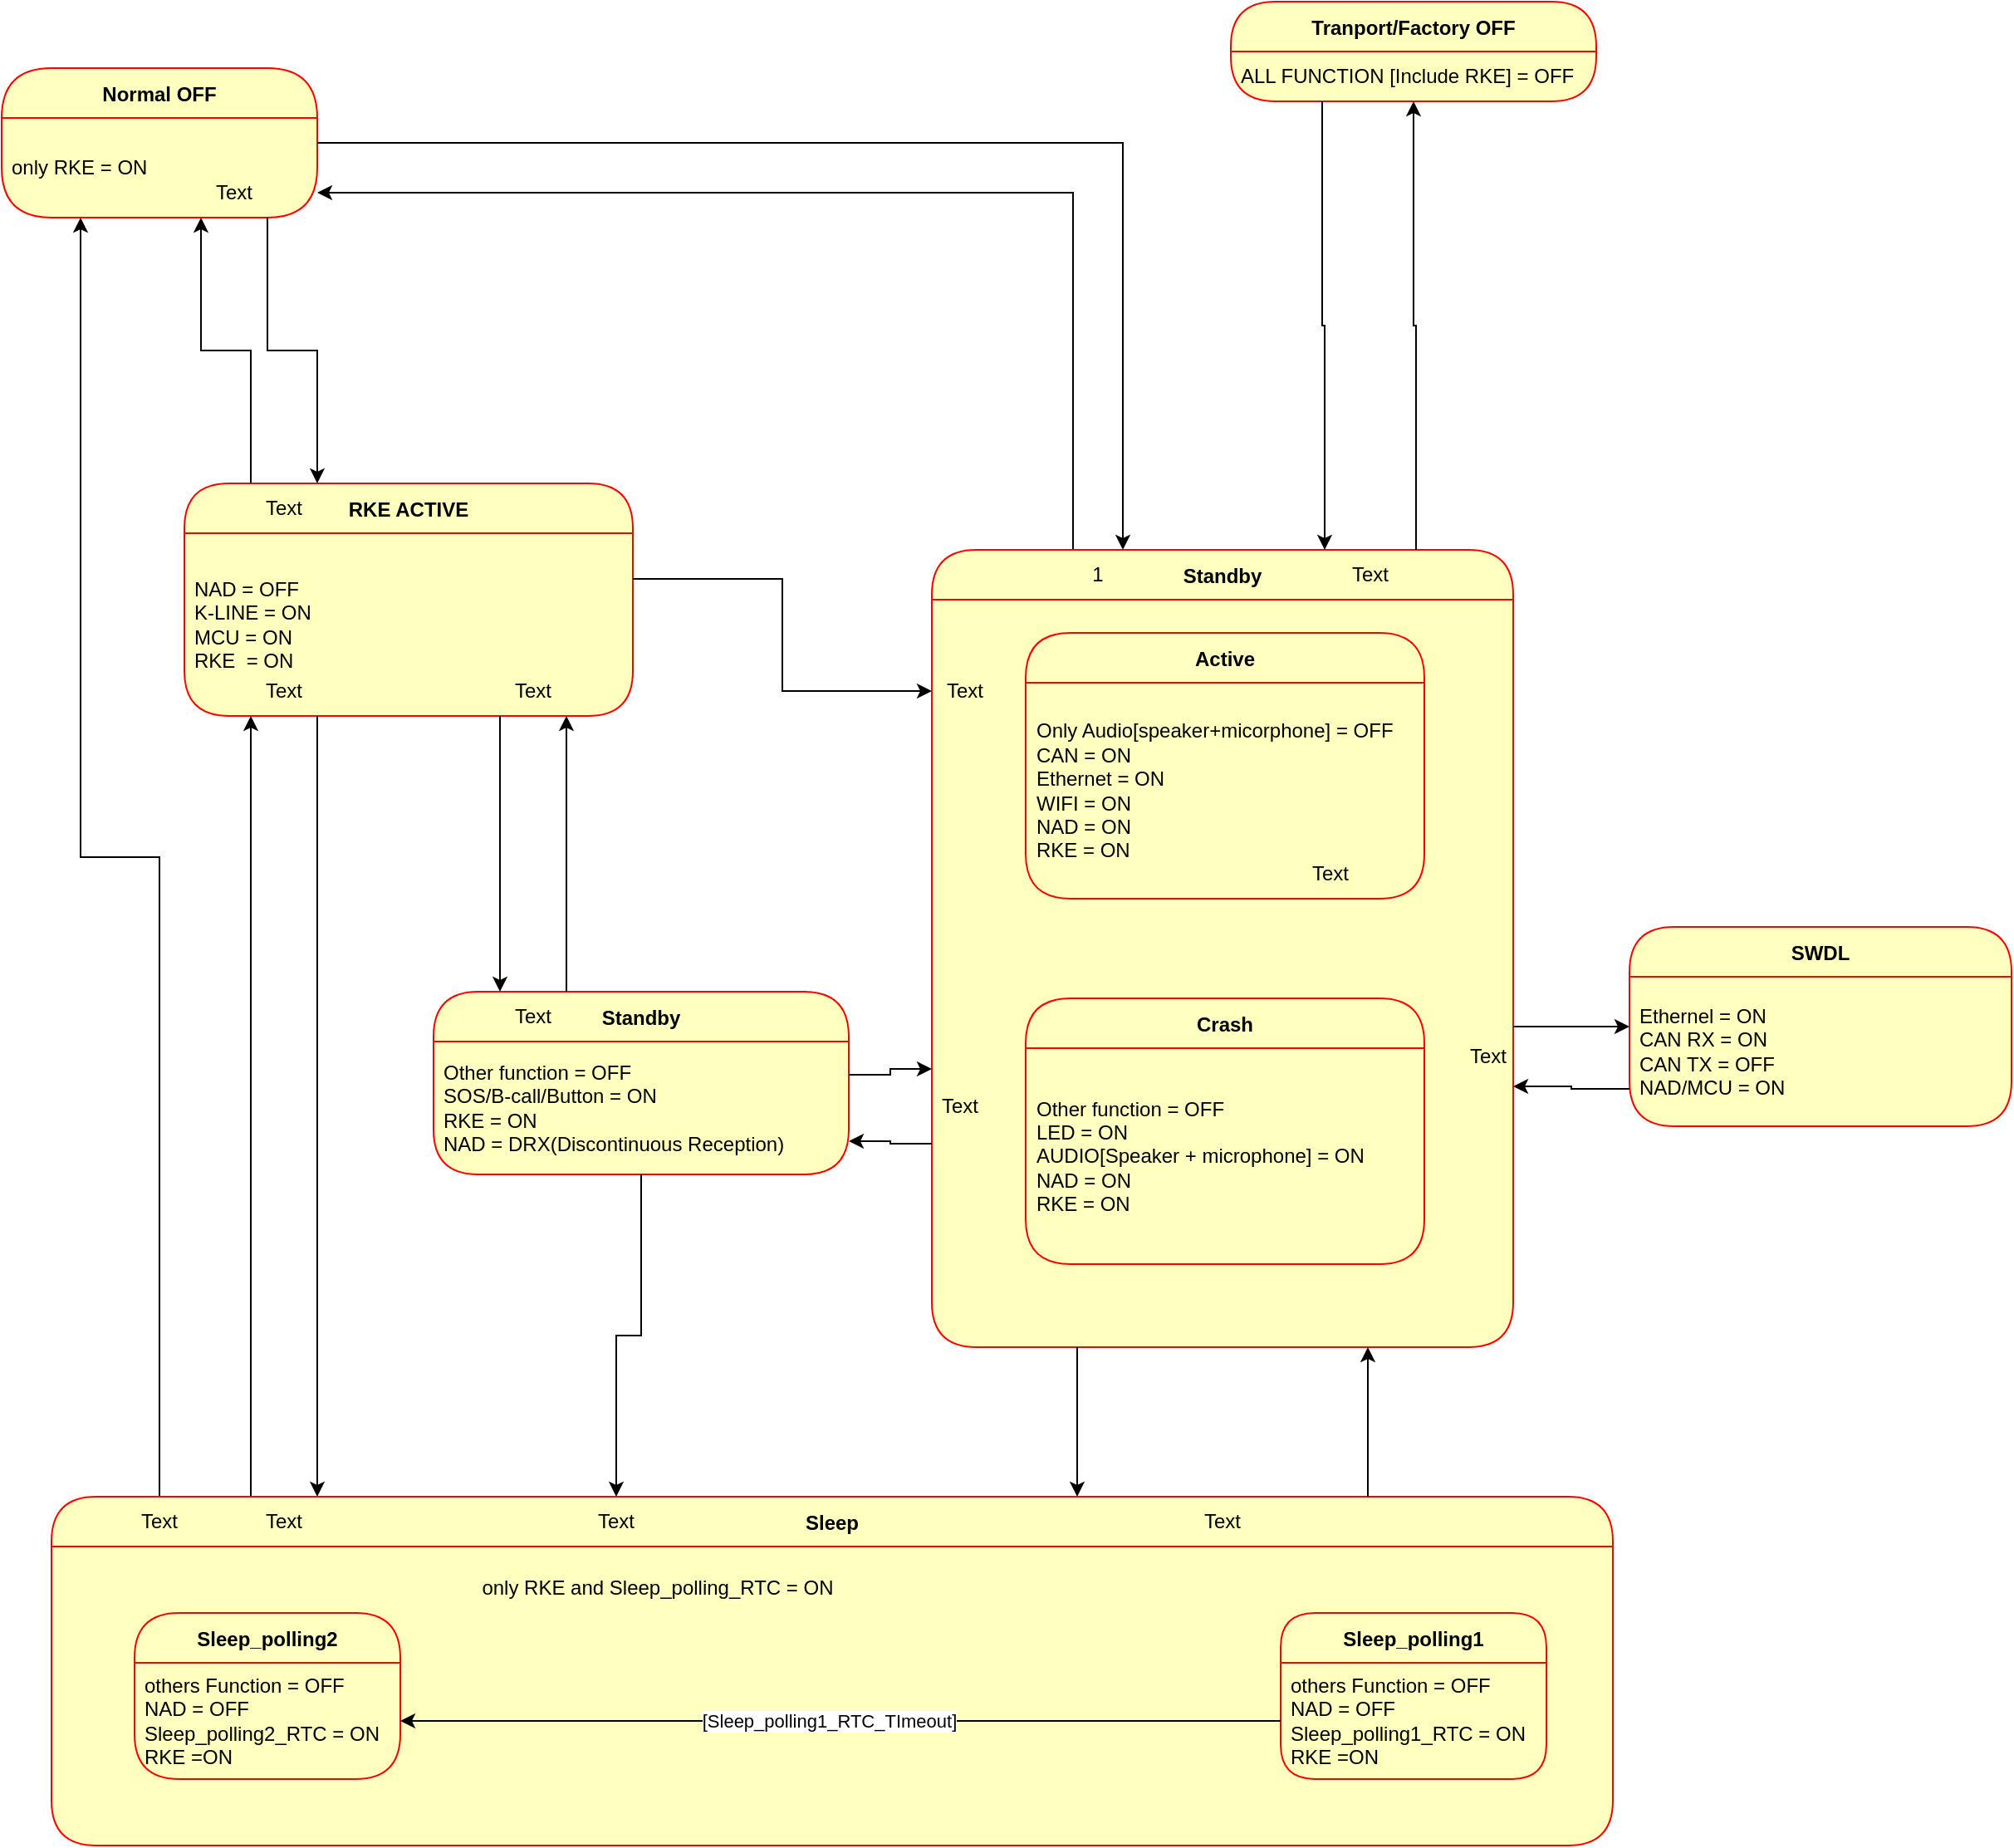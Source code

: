 <mxfile version="24.7.7">
  <diagram name="第 1 页" id="T9h1A44nFVKscxZu4C0u">
    <mxGraphModel dx="1435" dy="804" grid="1" gridSize="10" guides="1" tooltips="1" connect="1" arrows="1" fold="1" page="1" pageScale="1" pageWidth="827" pageHeight="1169" math="0" shadow="0">
      <root>
        <mxCell id="0" />
        <mxCell id="1" parent="0" />
        <mxCell id="-wjqPZiUZvuAArumJ4SB-4" value="Normal OFF" style="swimlane;fontStyle=1;align=center;verticalAlign=middle;childLayout=stackLayout;horizontal=1;startSize=30;horizontalStack=0;resizeParent=0;resizeLast=1;container=0;fontColor=#000000;collapsible=0;rounded=1;arcSize=37;strokeColor=#ff0000;fillColor=#ffffc0;swimlaneFillColor=#ffffc0;dropTarget=0;" parent="1" vertex="1">
          <mxGeometry x="40" y="60" width="190" height="90" as="geometry" />
        </mxCell>
        <mxCell id="-wjqPZiUZvuAArumJ4SB-5" value="only RKE = ON" style="text;html=1;strokeColor=none;fillColor=none;align=left;verticalAlign=middle;spacingLeft=4;spacingRight=4;whiteSpace=wrap;overflow=hidden;rotatable=0;fontColor=#000000;" parent="-wjqPZiUZvuAArumJ4SB-4" vertex="1">
          <mxGeometry y="30" width="190" height="60" as="geometry" />
        </mxCell>
        <mxCell id="KqpTENBeh_g4gQOxuys7-5" value="Tranport/Factory OFF" style="swimlane;fontStyle=1;align=center;verticalAlign=middle;childLayout=stackLayout;horizontal=1;startSize=30;horizontalStack=0;resizeParent=0;resizeLast=1;container=0;fontColor=#000000;collapsible=0;rounded=1;arcSize=30;strokeColor=#ff0000;fillColor=#ffffc0;swimlaneFillColor=#ffffc0;dropTarget=0;" parent="1" vertex="1">
          <mxGeometry x="780" y="20" width="220" height="60" as="geometry" />
        </mxCell>
        <mxCell id="KqpTENBeh_g4gQOxuys7-6" value="ALL FUNCTION [Include RKE] = OFF" style="text;html=1;strokeColor=none;fillColor=none;align=left;verticalAlign=middle;spacingLeft=4;spacingRight=4;whiteSpace=wrap;overflow=hidden;rotatable=0;fontColor=#000000;" parent="KqpTENBeh_g4gQOxuys7-5" vertex="1">
          <mxGeometry y="30" width="220" height="30" as="geometry" />
        </mxCell>
        <mxCell id="_2tl825V_yHpss4mHpZu-11" value="ALL FUNCTION [Include RKE] = OFF" style="text;html=1;strokeColor=none;fillColor=none;align=left;verticalAlign=middle;spacingLeft=4;spacingRight=4;whiteSpace=wrap;overflow=hidden;rotatable=0;fontColor=#000000;" vertex="1" parent="KqpTENBeh_g4gQOxuys7-5">
          <mxGeometry y="60" width="220" as="geometry" />
        </mxCell>
        <mxCell id="KqpTENBeh_g4gQOxuys7-12" value="Standby" style="swimlane;fontStyle=1;align=center;verticalAlign=middle;childLayout=stackLayout;horizontal=1;startSize=30;horizontalStack=0;resizeParent=0;resizeLast=1;container=0;fontColor=#000000;collapsible=0;rounded=1;arcSize=30;strokeColor=#ff0000;fillColor=#ffffc0;swimlaneFillColor=#ffffc0;dropTarget=0;" parent="1" vertex="1">
          <mxGeometry x="300" y="616" width="250" height="110" as="geometry" />
        </mxCell>
        <mxCell id="KqpTENBeh_g4gQOxuys7-13" value="Other function = OFF&lt;div&gt;SOS/B-call/Button = ON&lt;br&gt;RKE = ON&lt;/div&gt;&lt;div&gt;NAD = DRX(Discontinuous Reception)&lt;/div&gt;" style="text;html=1;strokeColor=none;fillColor=none;align=left;verticalAlign=middle;spacingLeft=4;spacingRight=4;whiteSpace=wrap;overflow=hidden;rotatable=0;fontColor=#000000;" parent="KqpTENBeh_g4gQOxuys7-12" vertex="1">
          <mxGeometry y="30" width="250" height="80" as="geometry" />
        </mxCell>
        <mxCell id="KqpTENBeh_g4gQOxuys7-17" value="SWDL" style="swimlane;fontStyle=1;align=center;verticalAlign=middle;childLayout=stackLayout;horizontal=1;startSize=30;horizontalStack=0;resizeParent=0;resizeLast=1;container=0;fontColor=#000000;collapsible=0;rounded=1;arcSize=30;strokeColor=#ff0000;fillColor=#ffffc0;swimlaneFillColor=#ffffc0;dropTarget=0;" parent="1" vertex="1">
          <mxGeometry x="1020" y="577" width="230" height="120" as="geometry" />
        </mxCell>
        <mxCell id="KqpTENBeh_g4gQOxuys7-18" value="Ethernel = ON&lt;br&gt;CAN RX = ON&lt;div&gt;CAN TX = OFF&lt;/div&gt;&lt;div&gt;NAD/MCU = ON&lt;/div&gt;" style="text;html=1;strokeColor=none;fillColor=none;align=left;verticalAlign=middle;spacingLeft=4;spacingRight=4;whiteSpace=wrap;overflow=hidden;rotatable=0;fontColor=#000000;" parent="KqpTENBeh_g4gQOxuys7-17" vertex="1">
          <mxGeometry y="30" width="230" height="90" as="geometry" />
        </mxCell>
        <mxCell id="_2tl825V_yHpss4mHpZu-3" style="edgeStyle=orthogonalEdgeStyle;rounded=0;orthogonalLoop=1;jettySize=auto;html=1;exitX=1;exitY=0.25;exitDx=0;exitDy=0;entryX=0.75;entryY=0;entryDx=0;entryDy=0;" edge="1" parent="1" source="-wjqPZiUZvuAArumJ4SB-5" target="KqpTENBeh_g4gQOxuys7-63">
          <mxGeometry relative="1" as="geometry" />
        </mxCell>
        <mxCell id="_2tl825V_yHpss4mHpZu-4" style="edgeStyle=orthogonalEdgeStyle;rounded=0;orthogonalLoop=1;jettySize=auto;html=1;exitX=0.25;exitY=0;exitDx=0;exitDy=0;entryX=1;entryY=0.75;entryDx=0;entryDy=0;" edge="1" parent="1" source="KqpTENBeh_g4gQOxuys7-63" target="-wjqPZiUZvuAArumJ4SB-5">
          <mxGeometry relative="1" as="geometry" />
        </mxCell>
        <mxCell id="KqpTENBeh_g4gQOxuys7-59" value="" style="group" parent="1" vertex="1" connectable="0">
          <mxGeometry x="630" y="350" width="320" height="480" as="geometry" />
        </mxCell>
        <mxCell id="KqpTENBeh_g4gQOxuys7-14" value="Standby" style="swimlane;fontStyle=1;align=center;verticalAlign=middle;childLayout=stackLayout;horizontal=1;startSize=30;horizontalStack=0;resizeParent=0;resizeLast=1;container=0;fontColor=#000000;collapsible=0;rounded=1;arcSize=30;strokeColor=#ff0000;fillColor=#ffffc0;swimlaneFillColor=#ffffc0;dropTarget=0;" parent="KqpTENBeh_g4gQOxuys7-59" vertex="1">
          <mxGeometry x="-30" width="350" height="480" as="geometry" />
        </mxCell>
        <mxCell id="KqpTENBeh_g4gQOxuys7-63" value="1" style="text;strokeColor=none;align=center;fillColor=none;html=1;verticalAlign=middle;whiteSpace=wrap;rounded=0;" parent="KqpTENBeh_g4gQOxuys7-59" vertex="1">
          <mxGeometry x="40" width="60" height="30" as="geometry" />
        </mxCell>
        <mxCell id="KqpTENBeh_g4gQOxuys7-19" value="Active" style="swimlane;fontStyle=1;align=center;verticalAlign=middle;childLayout=stackLayout;horizontal=1;startSize=30;horizontalStack=0;resizeParent=0;resizeLast=1;container=0;fontColor=#000000;collapsible=0;rounded=1;arcSize=30;strokeColor=#ff0000;fillColor=#ffffc0;swimlaneFillColor=#ffffc0;dropTarget=0;" parent="KqpTENBeh_g4gQOxuys7-59" vertex="1">
          <mxGeometry x="26.5" y="50" width="240" height="160" as="geometry" />
        </mxCell>
        <mxCell id="KqpTENBeh_g4gQOxuys7-20" value="Only Audio[speaker+micorphone] = OFF&lt;div&gt;CAN = ON&lt;/div&gt;&lt;div&gt;Ethernet = ON&lt;/div&gt;&lt;div&gt;WIFI = ON&lt;/div&gt;&lt;div&gt;NAD = ON&lt;/div&gt;&lt;div&gt;RKE = ON&lt;/div&gt;" style="text;html=1;strokeColor=none;fillColor=none;align=left;verticalAlign=middle;spacingLeft=4;spacingRight=4;whiteSpace=wrap;overflow=hidden;rotatable=0;fontColor=#000000;" parent="KqpTENBeh_g4gQOxuys7-19" vertex="1">
          <mxGeometry y="30" width="240" height="130" as="geometry" />
        </mxCell>
        <mxCell id="KqpTENBeh_g4gQOxuys7-22" value="Only Audio[speaker+micorphone] = OFF" style="text;html=1;strokeColor=none;fillColor=none;align=center;verticalAlign=middle;spacingLeft=4;spacingRight=4;whiteSpace=wrap;overflow=hidden;rotatable=0;fontColor=#000000;" parent="KqpTENBeh_g4gQOxuys7-19" vertex="1">
          <mxGeometry y="160" width="240" as="geometry" />
        </mxCell>
        <mxCell id="KqpTENBeh_g4gQOxuys7-24" value="Crash" style="swimlane;fontStyle=1;align=center;verticalAlign=middle;childLayout=stackLayout;horizontal=1;startSize=30;horizontalStack=0;resizeParent=0;resizeLast=1;container=0;fontColor=#000000;collapsible=0;rounded=1;arcSize=30;strokeColor=#ff0000;fillColor=#ffffc0;swimlaneFillColor=#ffffc0;dropTarget=0;" parent="KqpTENBeh_g4gQOxuys7-59" vertex="1">
          <mxGeometry x="26.5" y="270" width="240" height="160" as="geometry" />
        </mxCell>
        <mxCell id="KqpTENBeh_g4gQOxuys7-25" value="Other function = OFF&lt;div&gt;LED = ON&lt;/div&gt;&lt;div&gt;AUDIO[Speaker + microphone] = ON&lt;/div&gt;&lt;div&gt;&lt;span style=&quot;background-color: initial;&quot;&gt;NAD = ON&lt;/span&gt;&lt;br&gt;&lt;/div&gt;&lt;div&gt;RKE = ON&lt;/div&gt;" style="text;html=1;strokeColor=none;fillColor=none;align=left;verticalAlign=middle;spacingLeft=4;spacingRight=4;whiteSpace=wrap;overflow=hidden;rotatable=0;fontColor=#000000;" parent="KqpTENBeh_g4gQOxuys7-24" vertex="1">
          <mxGeometry y="30" width="240" height="130" as="geometry" />
        </mxCell>
        <mxCell id="KqpTENBeh_g4gQOxuys7-26" value="Only Audio[speaker+micorphone] = OFF" style="text;html=1;strokeColor=none;fillColor=none;align=center;verticalAlign=middle;spacingLeft=4;spacingRight=4;whiteSpace=wrap;overflow=hidden;rotatable=0;fontColor=#000000;" parent="KqpTENBeh_g4gQOxuys7-24" vertex="1">
          <mxGeometry y="160" width="240" as="geometry" />
        </mxCell>
        <mxCell id="_2tl825V_yHpss4mHpZu-5" value="Text" style="text;strokeColor=none;align=center;fillColor=none;html=1;verticalAlign=middle;whiteSpace=wrap;rounded=0;" vertex="1" parent="KqpTENBeh_g4gQOxuys7-59">
          <mxGeometry x="179" width="110" height="30" as="geometry" />
        </mxCell>
        <mxCell id="_2tl825V_yHpss4mHpZu-13" value="Text" style="text;strokeColor=none;align=center;fillColor=none;html=1;verticalAlign=middle;whiteSpace=wrap;rounded=0;" vertex="1" parent="KqpTENBeh_g4gQOxuys7-59">
          <mxGeometry x="290" y="269" width="30" height="72" as="geometry" />
        </mxCell>
        <mxCell id="_2tl825V_yHpss4mHpZu-17" value="Text" style="text;strokeColor=none;align=center;fillColor=none;html=1;verticalAlign=middle;whiteSpace=wrap;rounded=0;" vertex="1" parent="KqpTENBeh_g4gQOxuys7-59">
          <mxGeometry x="-30" y="290" width="33.5" height="90" as="geometry" />
        </mxCell>
        <mxCell id="_2tl825V_yHpss4mHpZu-43" value="Text" style="text;strokeColor=none;align=center;fillColor=none;html=1;verticalAlign=middle;whiteSpace=wrap;rounded=0;" vertex="1" parent="KqpTENBeh_g4gQOxuys7-59">
          <mxGeometry x="-30" y="50" width="40" height="70" as="geometry" />
        </mxCell>
        <mxCell id="_2tl825V_yHpss4mHpZu-7" style="edgeStyle=orthogonalEdgeStyle;rounded=0;orthogonalLoop=1;jettySize=auto;html=1;exitX=0.25;exitY=1;exitDx=0;exitDy=0;entryX=0.25;entryY=0;entryDx=0;entryDy=0;" edge="1" parent="1" source="KqpTENBeh_g4gQOxuys7-6" target="_2tl825V_yHpss4mHpZu-5">
          <mxGeometry relative="1" as="geometry" />
        </mxCell>
        <mxCell id="_2tl825V_yHpss4mHpZu-9" style="edgeStyle=orthogonalEdgeStyle;rounded=0;orthogonalLoop=1;jettySize=auto;html=1;exitX=0.75;exitY=0;exitDx=0;exitDy=0;entryX=0.5;entryY=1;entryDx=0;entryDy=0;" edge="1" parent="1" source="_2tl825V_yHpss4mHpZu-5" target="KqpTENBeh_g4gQOxuys7-6">
          <mxGeometry relative="1" as="geometry">
            <mxPoint x="920" y="120" as="targetPoint" />
          </mxGeometry>
        </mxCell>
        <mxCell id="_2tl825V_yHpss4mHpZu-12" value="Text" style="text;strokeColor=none;align=center;fillColor=none;html=1;verticalAlign=middle;whiteSpace=wrap;rounded=0;" vertex="1" parent="1">
          <mxGeometry x="810" y="530" width="60" height="30" as="geometry" />
        </mxCell>
        <mxCell id="_2tl825V_yHpss4mHpZu-14" style="edgeStyle=orthogonalEdgeStyle;rounded=0;orthogonalLoop=1;jettySize=auto;html=1;exitX=1;exitY=0.25;exitDx=0;exitDy=0;entryX=0;entryY=0.5;entryDx=0;entryDy=0;" edge="1" parent="1" source="_2tl825V_yHpss4mHpZu-13" target="KqpTENBeh_g4gQOxuys7-17">
          <mxGeometry relative="1" as="geometry" />
        </mxCell>
        <mxCell id="_2tl825V_yHpss4mHpZu-15" style="edgeStyle=orthogonalEdgeStyle;rounded=0;orthogonalLoop=1;jettySize=auto;html=1;exitX=0;exitY=0.75;exitDx=0;exitDy=0;entryX=1;entryY=0.75;entryDx=0;entryDy=0;" edge="1" parent="1" source="KqpTENBeh_g4gQOxuys7-18" target="_2tl825V_yHpss4mHpZu-13">
          <mxGeometry relative="1" as="geometry" />
        </mxCell>
        <mxCell id="_2tl825V_yHpss4mHpZu-19" style="edgeStyle=orthogonalEdgeStyle;rounded=0;orthogonalLoop=1;jettySize=auto;html=1;exitX=1;exitY=0.25;exitDx=0;exitDy=0;entryX=0;entryY=0.25;entryDx=0;entryDy=0;" edge="1" parent="1" source="KqpTENBeh_g4gQOxuys7-13" target="_2tl825V_yHpss4mHpZu-17">
          <mxGeometry relative="1" as="geometry" />
        </mxCell>
        <mxCell id="_2tl825V_yHpss4mHpZu-20" style="edgeStyle=orthogonalEdgeStyle;rounded=0;orthogonalLoop=1;jettySize=auto;html=1;exitX=0;exitY=0.75;exitDx=0;exitDy=0;entryX=1;entryY=0.75;entryDx=0;entryDy=0;" edge="1" parent="1" source="_2tl825V_yHpss4mHpZu-17" target="KqpTENBeh_g4gQOxuys7-13">
          <mxGeometry relative="1" as="geometry" />
        </mxCell>
        <mxCell id="_2tl825V_yHpss4mHpZu-24" value="" style="group" vertex="1" connectable="0" parent="1">
          <mxGeometry x="150" y="310" width="270" height="140" as="geometry" />
        </mxCell>
        <mxCell id="KqpTENBeh_g4gQOxuys7-7" value="RKE ACTIVE" style="swimlane;fontStyle=1;align=center;verticalAlign=middle;childLayout=stackLayout;horizontal=1;startSize=30;horizontalStack=0;resizeParent=0;resizeLast=1;container=0;fontColor=#000000;collapsible=0;rounded=1;arcSize=30;strokeColor=#ff0000;fillColor=#ffffc0;swimlaneFillColor=#ffffc0;dropTarget=0;" parent="_2tl825V_yHpss4mHpZu-24" vertex="1">
          <mxGeometry width="270" height="140" as="geometry" />
        </mxCell>
        <mxCell id="KqpTENBeh_g4gQOxuys7-8" value="NAD = OFF&lt;br&gt;K-LINE = ON&lt;div&gt;MCU = ON&lt;/div&gt;&lt;div&gt;RKE&amp;nbsp; = ON&lt;/div&gt;" style="text;html=1;strokeColor=none;fillColor=none;align=left;verticalAlign=middle;spacingLeft=4;spacingRight=4;whiteSpace=wrap;overflow=hidden;rotatable=0;fontColor=#000000;" parent="KqpTENBeh_g4gQOxuys7-7" vertex="1">
          <mxGeometry y="30" width="270" height="110" as="geometry" />
        </mxCell>
        <mxCell id="_2tl825V_yHpss4mHpZu-22" value="Text" style="text;strokeColor=none;align=center;fillColor=none;html=1;verticalAlign=middle;whiteSpace=wrap;rounded=0;" vertex="1" parent="_2tl825V_yHpss4mHpZu-24">
          <mxGeometry x="170" y="110" width="80" height="30" as="geometry" />
        </mxCell>
        <mxCell id="_2tl825V_yHpss4mHpZu-23" value="Text" style="text;strokeColor=none;align=center;fillColor=none;html=1;verticalAlign=middle;whiteSpace=wrap;rounded=0;" vertex="1" parent="_2tl825V_yHpss4mHpZu-24">
          <mxGeometry x="20" y="110" width="80" height="30" as="geometry" />
        </mxCell>
        <mxCell id="_2tl825V_yHpss4mHpZu-40" value="Text" style="text;strokeColor=none;align=center;fillColor=none;html=1;verticalAlign=middle;whiteSpace=wrap;rounded=0;" vertex="1" parent="_2tl825V_yHpss4mHpZu-24">
          <mxGeometry x="20" width="80" height="30" as="geometry" />
        </mxCell>
        <mxCell id="_2tl825V_yHpss4mHpZu-27" style="edgeStyle=orthogonalEdgeStyle;rounded=0;orthogonalLoop=1;jettySize=auto;html=1;exitX=0.75;exitY=0;exitDx=0;exitDy=0;entryX=0.75;entryY=1;entryDx=0;entryDy=0;" edge="1" parent="1" source="_2tl825V_yHpss4mHpZu-25" target="_2tl825V_yHpss4mHpZu-22">
          <mxGeometry relative="1" as="geometry" />
        </mxCell>
        <mxCell id="_2tl825V_yHpss4mHpZu-25" value="Text" style="text;strokeColor=none;align=center;fillColor=none;html=1;verticalAlign=middle;whiteSpace=wrap;rounded=0;" vertex="1" parent="1">
          <mxGeometry x="320" y="616" width="80" height="30" as="geometry" />
        </mxCell>
        <mxCell id="_2tl825V_yHpss4mHpZu-28" style="edgeStyle=orthogonalEdgeStyle;rounded=0;orthogonalLoop=1;jettySize=auto;html=1;exitX=0.25;exitY=1;exitDx=0;exitDy=0;entryX=0.25;entryY=0;entryDx=0;entryDy=0;" edge="1" parent="1" source="_2tl825V_yHpss4mHpZu-22" target="_2tl825V_yHpss4mHpZu-25">
          <mxGeometry relative="1" as="geometry" />
        </mxCell>
        <mxCell id="_2tl825V_yHpss4mHpZu-35" style="edgeStyle=orthogonalEdgeStyle;rounded=0;orthogonalLoop=1;jettySize=auto;html=1;exitX=0.25;exitY=0;exitDx=0;exitDy=0;entryX=0.25;entryY=1;entryDx=0;entryDy=0;" edge="1" parent="1" source="_2tl825V_yHpss4mHpZu-34" target="_2tl825V_yHpss4mHpZu-23">
          <mxGeometry relative="1" as="geometry" />
        </mxCell>
        <mxCell id="_2tl825V_yHpss4mHpZu-36" style="edgeStyle=orthogonalEdgeStyle;rounded=0;orthogonalLoop=1;jettySize=auto;html=1;exitX=0.75;exitY=1;exitDx=0;exitDy=0;entryX=0.75;entryY=0;entryDx=0;entryDy=0;" edge="1" parent="1" source="_2tl825V_yHpss4mHpZu-23" target="_2tl825V_yHpss4mHpZu-34">
          <mxGeometry relative="1" as="geometry" />
        </mxCell>
        <mxCell id="_2tl825V_yHpss4mHpZu-38" style="edgeStyle=orthogonalEdgeStyle;rounded=0;orthogonalLoop=1;jettySize=auto;html=1;exitX=0.5;exitY=0;exitDx=0;exitDy=0;entryX=0.25;entryY=1;entryDx=0;entryDy=0;" edge="1" parent="1" source="_2tl825V_yHpss4mHpZu-37" target="-wjqPZiUZvuAArumJ4SB-5">
          <mxGeometry relative="1" as="geometry" />
        </mxCell>
        <mxCell id="_2tl825V_yHpss4mHpZu-42" style="edgeStyle=orthogonalEdgeStyle;rounded=0;orthogonalLoop=1;jettySize=auto;html=1;exitX=0.75;exitY=1;exitDx=0;exitDy=0;entryX=0.75;entryY=0;entryDx=0;entryDy=0;" edge="1" parent="1" source="_2tl825V_yHpss4mHpZu-39" target="_2tl825V_yHpss4mHpZu-40">
          <mxGeometry relative="1" as="geometry" />
        </mxCell>
        <mxCell id="_2tl825V_yHpss4mHpZu-39" value="Text" style="text;strokeColor=none;align=center;fillColor=none;html=1;verticalAlign=middle;whiteSpace=wrap;rounded=0;" vertex="1" parent="1">
          <mxGeometry x="140" y="120" width="80" height="30" as="geometry" />
        </mxCell>
        <mxCell id="_2tl825V_yHpss4mHpZu-41" style="edgeStyle=orthogonalEdgeStyle;rounded=0;orthogonalLoop=1;jettySize=auto;html=1;exitX=0.25;exitY=0;exitDx=0;exitDy=0;entryX=0.25;entryY=1;entryDx=0;entryDy=0;" edge="1" parent="1" source="_2tl825V_yHpss4mHpZu-40" target="_2tl825V_yHpss4mHpZu-39">
          <mxGeometry relative="1" as="geometry" />
        </mxCell>
        <mxCell id="_2tl825V_yHpss4mHpZu-44" style="edgeStyle=orthogonalEdgeStyle;rounded=0;orthogonalLoop=1;jettySize=auto;html=1;exitX=1;exitY=0.25;exitDx=0;exitDy=0;entryX=0;entryY=0.5;entryDx=0;entryDy=0;" edge="1" parent="1" source="KqpTENBeh_g4gQOxuys7-8" target="_2tl825V_yHpss4mHpZu-43">
          <mxGeometry relative="1" as="geometry" />
        </mxCell>
        <mxCell id="_2tl825V_yHpss4mHpZu-46" value="" style="group" vertex="1" connectable="0" parent="1">
          <mxGeometry x="70" y="920" width="940" height="210" as="geometry" />
        </mxCell>
        <mxCell id="-wjqPZiUZvuAArumJ4SB-8" value="Sleep" style="swimlane;fontStyle=1;align=center;verticalAlign=middle;childLayout=stackLayout;horizontal=1;startSize=30;horizontalStack=0;resizeParent=0;resizeLast=1;container=0;fontColor=#000000;collapsible=0;rounded=1;arcSize=30;strokeColor=#ff0000;fillColor=#ffffc0;swimlaneFillColor=#ffffc0;dropTarget=0;" parent="_2tl825V_yHpss4mHpZu-46" vertex="1">
          <mxGeometry width="940" height="210" as="geometry" />
        </mxCell>
        <mxCell id="KqpTENBeh_g4gQOxuys7-38" value="Sleep_polling2" style="swimlane;fontStyle=1;align=center;verticalAlign=middle;childLayout=stackLayout;horizontal=1;startSize=30;horizontalStack=0;resizeParent=0;resizeLast=1;container=0;fontColor=#000000;collapsible=0;rounded=1;arcSize=30;strokeColor=#ff0000;fillColor=#ffffc0;swimlaneFillColor=#ffffc0;dropTarget=0;" parent="_2tl825V_yHpss4mHpZu-46" vertex="1">
          <mxGeometry x="50" y="70" width="160" height="100" as="geometry" />
        </mxCell>
        <mxCell id="KqpTENBeh_g4gQOxuys7-39" value="others Function = OFF&lt;br&gt;NAD = OFF&lt;br&gt;Sleep_polling2_RTC = ON&lt;br&gt;RKE =ON" style="text;html=1;strokeColor=none;fillColor=none;align=left;verticalAlign=middle;spacingLeft=4;spacingRight=4;whiteSpace=wrap;overflow=hidden;rotatable=0;fontColor=#000000;" parent="KqpTENBeh_g4gQOxuys7-38" vertex="1">
          <mxGeometry y="30" width="160" height="70" as="geometry" />
        </mxCell>
        <mxCell id="KqpTENBeh_g4gQOxuys7-41" value="Sleep_polling1" style="swimlane;fontStyle=1;align=center;verticalAlign=middle;childLayout=stackLayout;horizontal=1;startSize=30;horizontalStack=0;resizeParent=0;resizeLast=1;container=0;fontColor=#000000;collapsible=0;rounded=1;arcSize=23;strokeColor=#ff0000;fillColor=#ffffc0;swimlaneFillColor=#ffffc0;dropTarget=0;" parent="_2tl825V_yHpss4mHpZu-46" vertex="1">
          <mxGeometry x="740" y="70" width="160" height="100" as="geometry" />
        </mxCell>
        <mxCell id="KqpTENBeh_g4gQOxuys7-42" value="others Function = OFF&lt;br&gt;NAD = OFF&lt;br&gt;Sleep_polling1_RTC = ON&lt;br&gt;RKE =ON" style="text;html=1;strokeColor=none;fillColor=none;align=left;verticalAlign=middle;spacingLeft=4;spacingRight=4;whiteSpace=wrap;overflow=hidden;rotatable=0;fontColor=#000000;" parent="KqpTENBeh_g4gQOxuys7-41" vertex="1">
          <mxGeometry y="30" width="160" height="70" as="geometry" />
        </mxCell>
        <mxCell id="KqpTENBeh_g4gQOxuys7-43" value="only RKE and Sleep_polling_RTC = ON" style="text;strokeColor=none;align=center;fillColor=none;html=1;verticalAlign=middle;whiteSpace=wrap;rounded=0;" parent="_2tl825V_yHpss4mHpZu-46" vertex="1">
          <mxGeometry x="230" y="40" width="270" height="30" as="geometry" />
        </mxCell>
        <mxCell id="_2tl825V_yHpss4mHpZu-34" value="Text" style="text;strokeColor=none;align=center;fillColor=none;html=1;verticalAlign=middle;whiteSpace=wrap;rounded=0;" vertex="1" parent="_2tl825V_yHpss4mHpZu-46">
          <mxGeometry x="100" width="80" height="30" as="geometry" />
        </mxCell>
        <mxCell id="_2tl825V_yHpss4mHpZu-37" value="Text" style="text;strokeColor=none;align=center;fillColor=none;html=1;verticalAlign=middle;whiteSpace=wrap;rounded=0;" vertex="1" parent="_2tl825V_yHpss4mHpZu-46">
          <mxGeometry x="25" width="80" height="30" as="geometry" />
        </mxCell>
        <mxCell id="_2tl825V_yHpss4mHpZu-47" value="Text" style="text;strokeColor=none;align=center;fillColor=none;html=1;verticalAlign=middle;whiteSpace=wrap;rounded=0;" vertex="1" parent="_2tl825V_yHpss4mHpZu-46">
          <mxGeometry x="530" width="350" height="30" as="geometry" />
        </mxCell>
        <mxCell id="_2tl825V_yHpss4mHpZu-50" value="Text" style="text;strokeColor=none;align=center;fillColor=none;html=1;verticalAlign=middle;whiteSpace=wrap;rounded=0;" vertex="1" parent="_2tl825V_yHpss4mHpZu-46">
          <mxGeometry x="310" width="60" height="30" as="geometry" />
        </mxCell>
        <mxCell id="_2tl825V_yHpss4mHpZu-52" style="edgeStyle=orthogonalEdgeStyle;rounded=0;orthogonalLoop=1;jettySize=auto;html=1;exitX=0;exitY=0.5;exitDx=0;exitDy=0;entryX=1;entryY=0.5;entryDx=0;entryDy=0;" edge="1" parent="_2tl825V_yHpss4mHpZu-46" source="KqpTENBeh_g4gQOxuys7-42" target="KqpTENBeh_g4gQOxuys7-39">
          <mxGeometry relative="1" as="geometry" />
        </mxCell>
        <mxCell id="_2tl825V_yHpss4mHpZu-53" value="[Sleep_polling1_RTC_TImeout]" style="edgeLabel;html=1;align=center;verticalAlign=middle;resizable=0;points=[];" vertex="1" connectable="0" parent="_2tl825V_yHpss4mHpZu-52">
          <mxGeometry x="0.025" relative="1" as="geometry">
            <mxPoint x="-1" as="offset" />
          </mxGeometry>
        </mxCell>
        <mxCell id="_2tl825V_yHpss4mHpZu-48" style="edgeStyle=orthogonalEdgeStyle;rounded=0;orthogonalLoop=1;jettySize=auto;html=1;exitX=0.25;exitY=1;exitDx=0;exitDy=0;entryX=0.25;entryY=0;entryDx=0;entryDy=0;" edge="1" parent="1" source="KqpTENBeh_g4gQOxuys7-14" target="_2tl825V_yHpss4mHpZu-47">
          <mxGeometry relative="1" as="geometry" />
        </mxCell>
        <mxCell id="_2tl825V_yHpss4mHpZu-49" style="edgeStyle=orthogonalEdgeStyle;rounded=0;orthogonalLoop=1;jettySize=auto;html=1;exitX=0.75;exitY=0;exitDx=0;exitDy=0;entryX=0.75;entryY=1;entryDx=0;entryDy=0;" edge="1" parent="1" source="_2tl825V_yHpss4mHpZu-47" target="KqpTENBeh_g4gQOxuys7-14">
          <mxGeometry relative="1" as="geometry" />
        </mxCell>
        <mxCell id="_2tl825V_yHpss4mHpZu-51" style="edgeStyle=orthogonalEdgeStyle;rounded=0;orthogonalLoop=1;jettySize=auto;html=1;exitX=0.5;exitY=1;exitDx=0;exitDy=0;entryX=0.5;entryY=0;entryDx=0;entryDy=0;" edge="1" parent="1" source="KqpTENBeh_g4gQOxuys7-13" target="_2tl825V_yHpss4mHpZu-50">
          <mxGeometry relative="1" as="geometry" />
        </mxCell>
      </root>
    </mxGraphModel>
  </diagram>
</mxfile>

